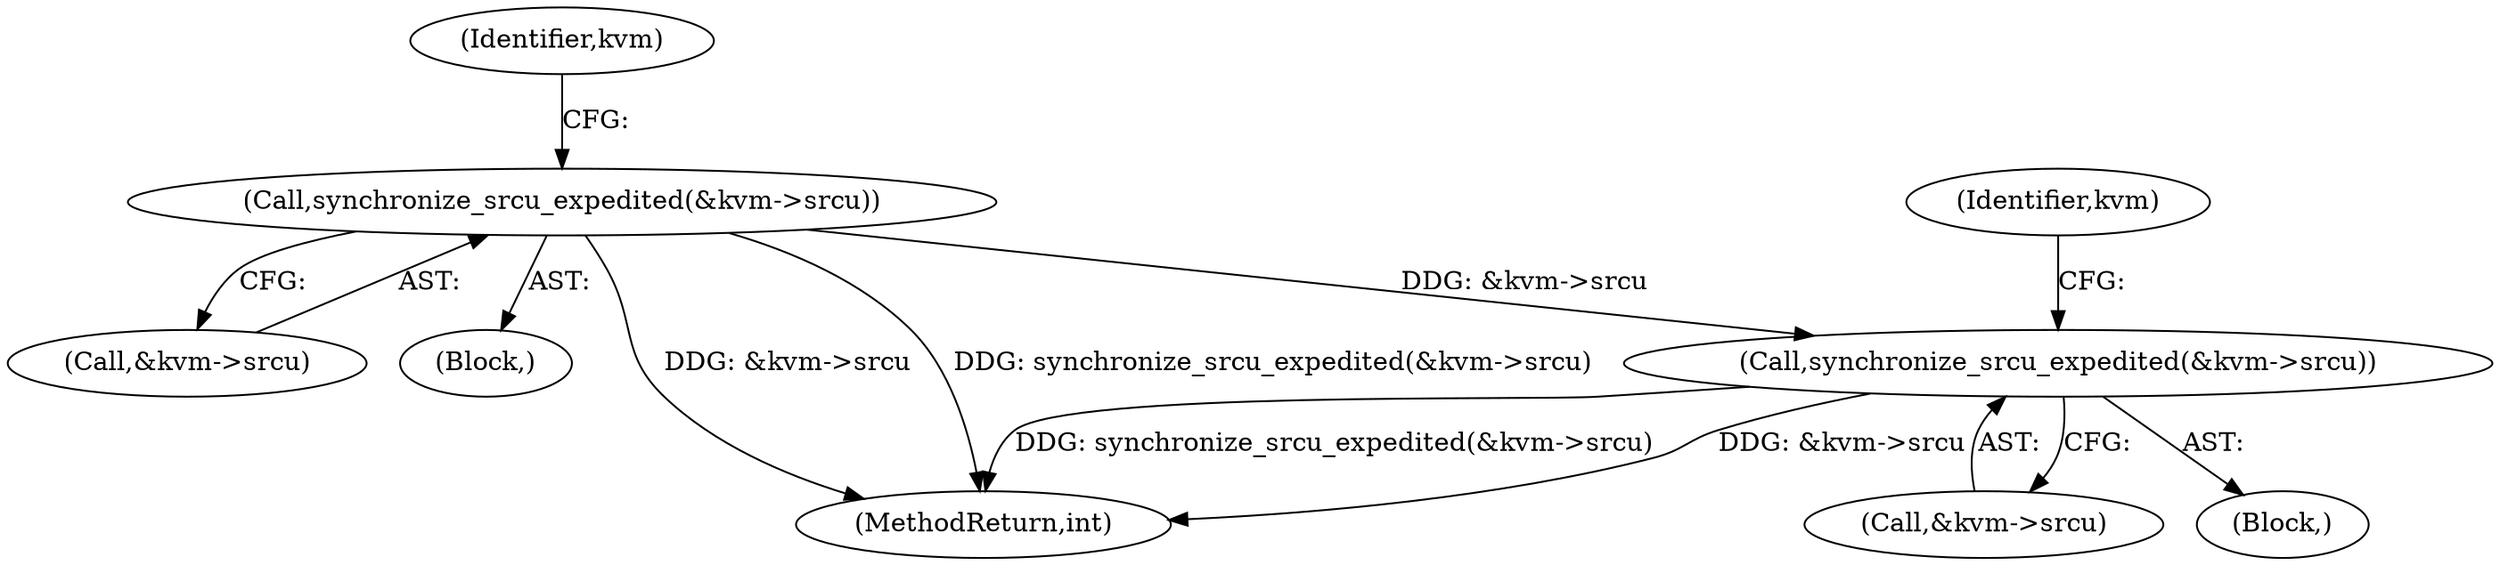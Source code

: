 digraph "0_linux_12d6e7538e2d418c08f082b1b44ffa5fb7270ed8@pointer" {
"1000461" [label="(Call,synchronize_srcu_expedited(&kvm->srcu))"];
"1000403" [label="(Call,synchronize_srcu_expedited(&kvm->srcu))"];
"1000116" [label="(Block,)"];
"1000467" [label="(Identifier,kvm)"];
"1000404" [label="(Call,&kvm->srcu)"];
"1000359" [label="(Block,)"];
"1000462" [label="(Call,&kvm->srcu)"];
"1000493" [label="(MethodReturn,int)"];
"1000461" [label="(Call,synchronize_srcu_expedited(&kvm->srcu))"];
"1000403" [label="(Call,synchronize_srcu_expedited(&kvm->srcu))"];
"1000409" [label="(Identifier,kvm)"];
"1000461" -> "1000116"  [label="AST: "];
"1000461" -> "1000462"  [label="CFG: "];
"1000462" -> "1000461"  [label="AST: "];
"1000467" -> "1000461"  [label="CFG: "];
"1000461" -> "1000493"  [label="DDG: synchronize_srcu_expedited(&kvm->srcu)"];
"1000461" -> "1000493"  [label="DDG: &kvm->srcu"];
"1000403" -> "1000461"  [label="DDG: &kvm->srcu"];
"1000403" -> "1000359"  [label="AST: "];
"1000403" -> "1000404"  [label="CFG: "];
"1000404" -> "1000403"  [label="AST: "];
"1000409" -> "1000403"  [label="CFG: "];
"1000403" -> "1000493"  [label="DDG: &kvm->srcu"];
"1000403" -> "1000493"  [label="DDG: synchronize_srcu_expedited(&kvm->srcu)"];
}

